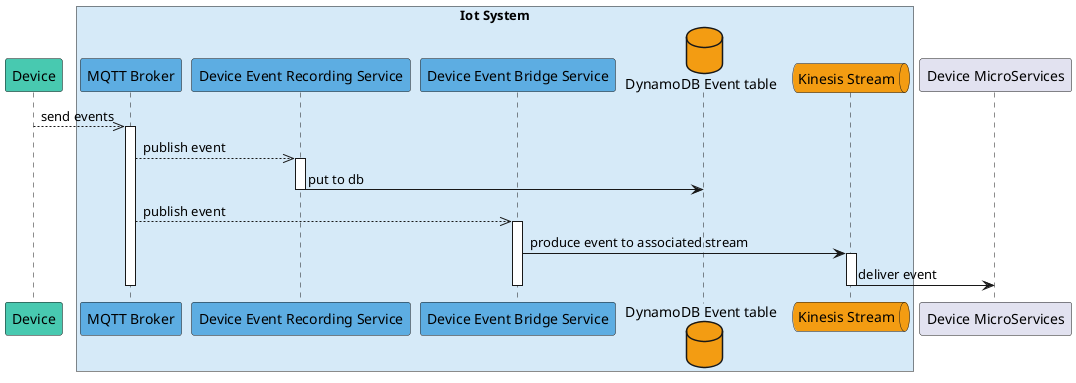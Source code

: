 @startuml

participant Device as device #48C9B0
box "Iot System" #D6EAF8 
participant "MQTT Broker" as mqtt_broker #5DADE2
participant "Device Event Recording Service" as event_record_srv #5DADE2
participant "Device Event Bridge Service" as event_processing_srv #5DADE2
database "DynamoDB Event table" as db_event_log #F39C12
queue "Kinesis Stream" as kinesis #F39C12
end box

participant "Device MicroServices" as devivce_ms


device -->> mqtt_broker: send events
activate mqtt_broker 

  mqtt_broker -->> event_record_srv: publish event
  activate event_record_srv
    event_record_srv -> db_event_log: put to db
  deactivate event_record_srv

  mqtt_broker -->> event_processing_srv: publish event
  activate event_processing_srv
    event_processing_srv -> kinesis: produce event to associated stream
    activate kinesis
    kinesis -> devivce_ms: deliver event 
    deactivate kinesis
  deactivate event_processing_srv

deactivate mqtt_broker


@enduml
